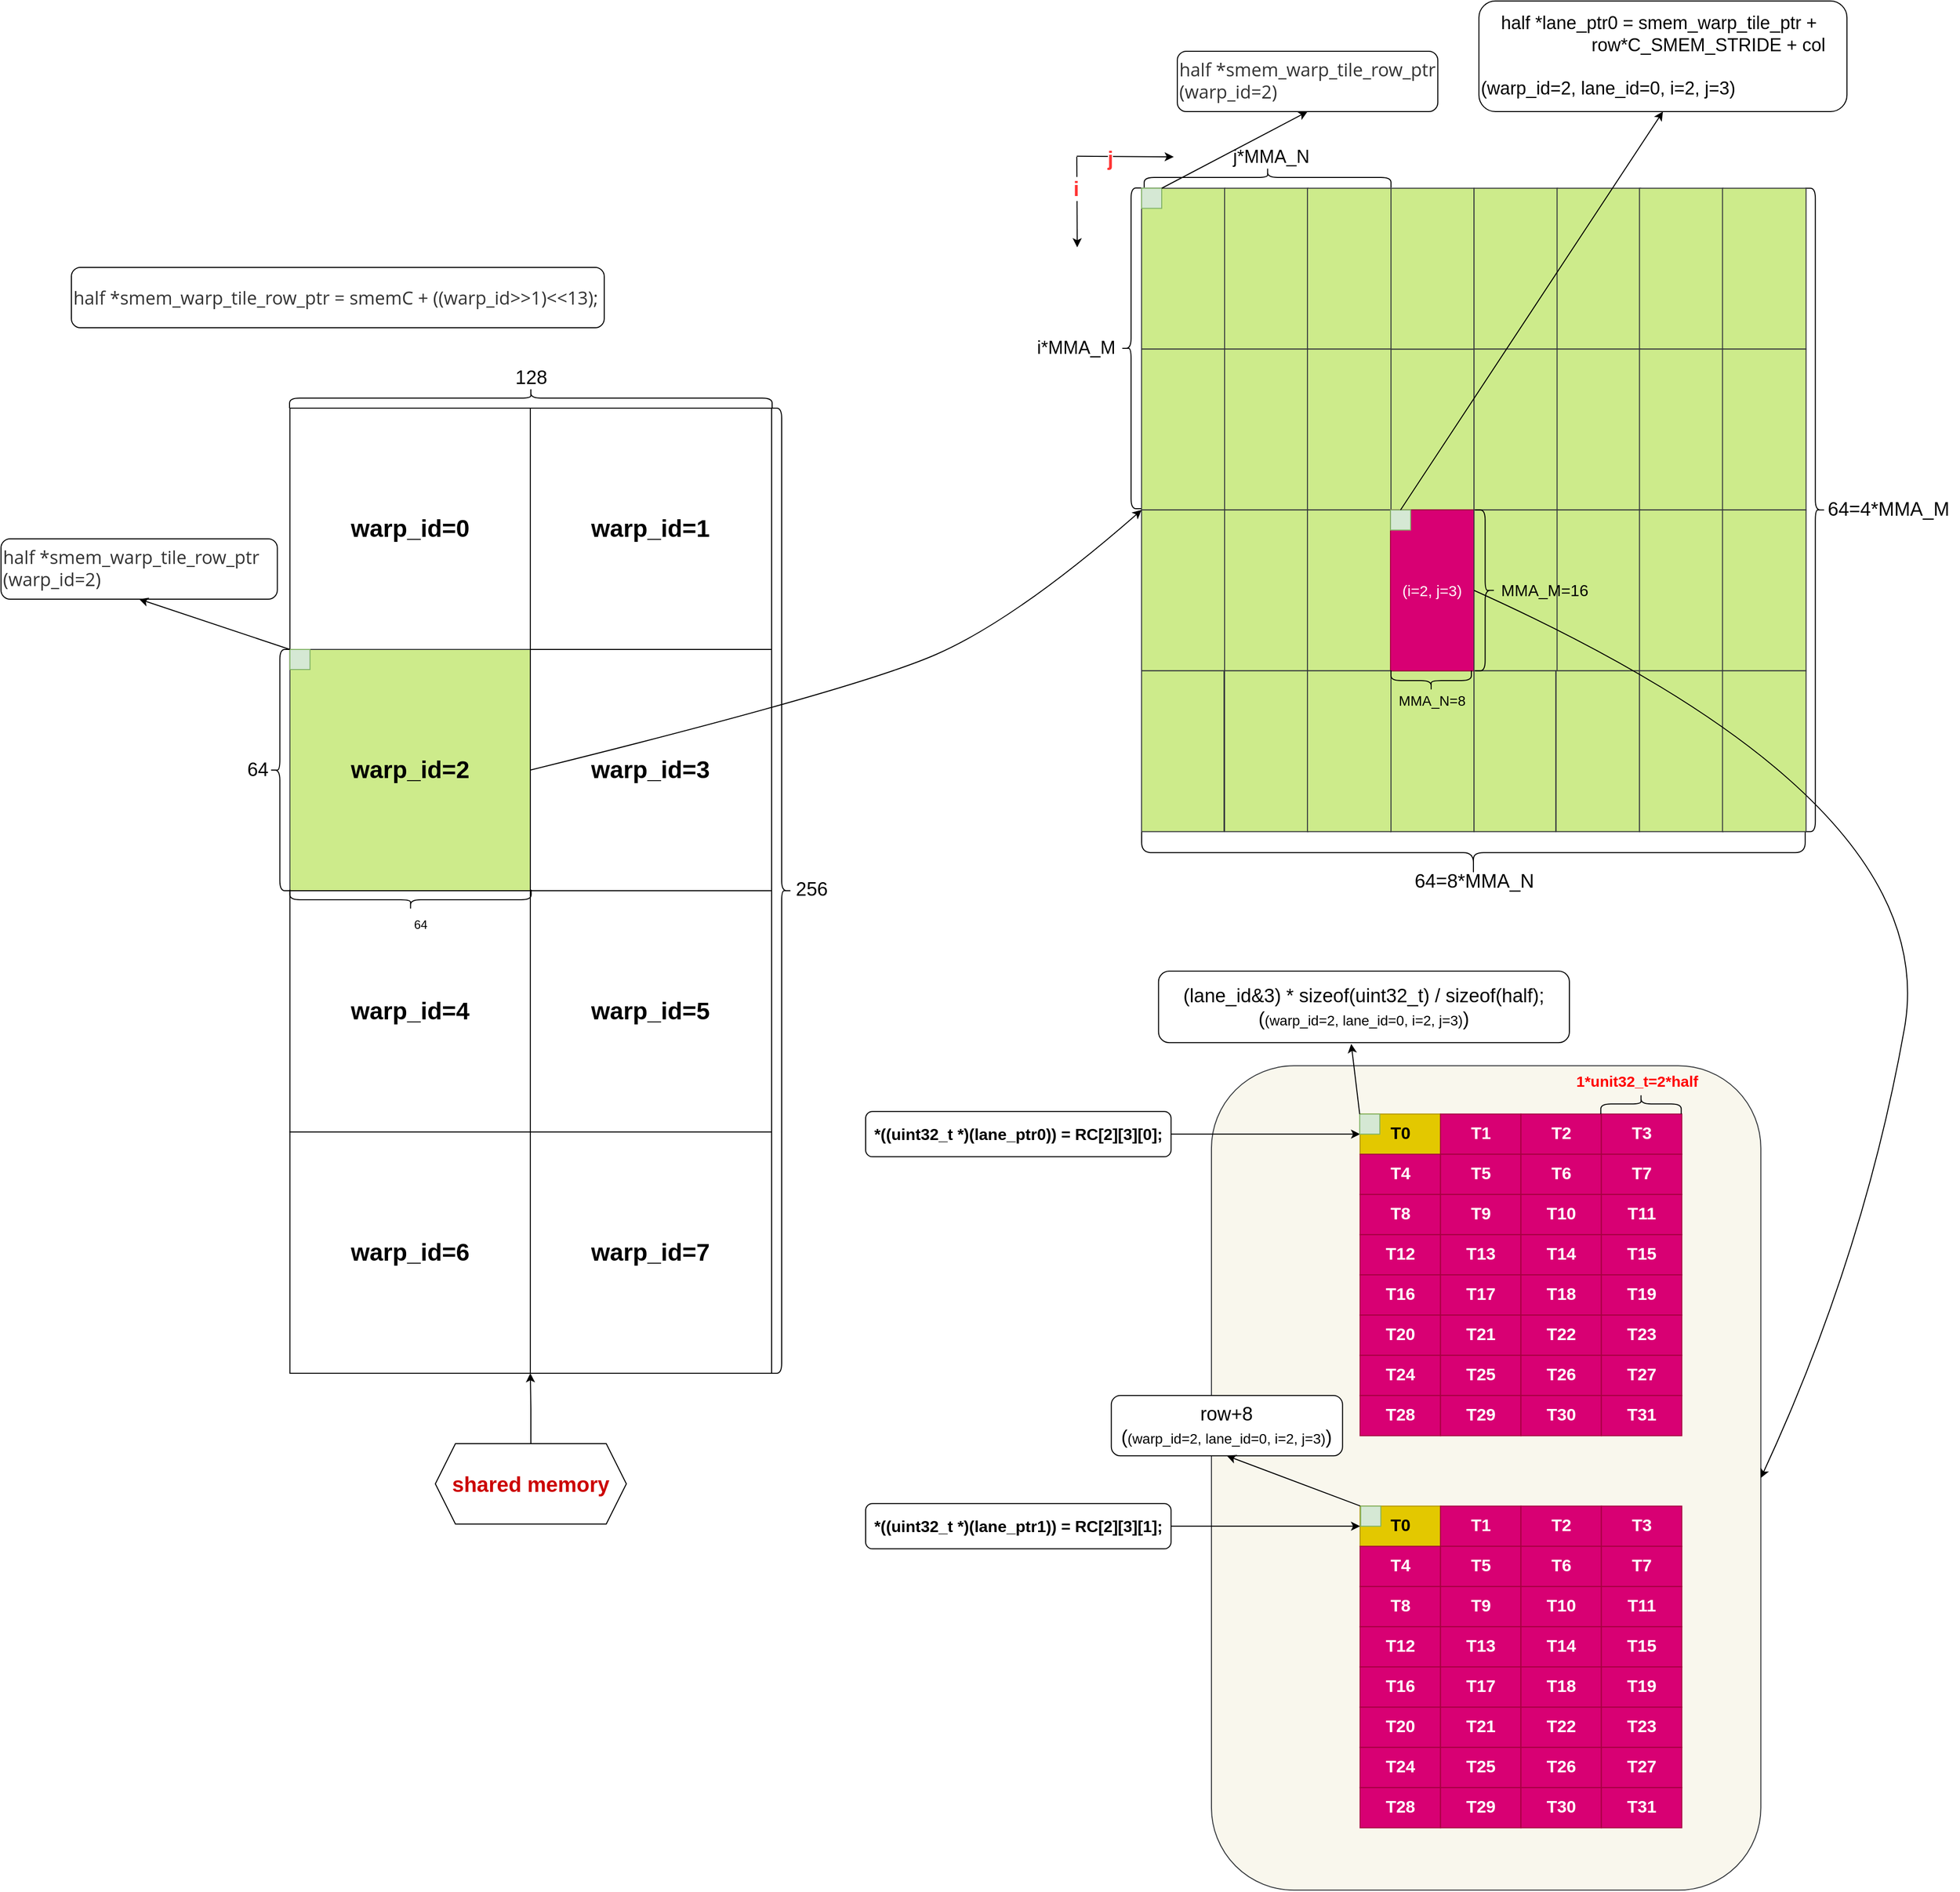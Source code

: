 <mxfile version="13.7.9" type="device"><diagram name="Page-1" id="_nR7e4XgD6fj8UJKNjDj"><mxGraphModel dx="3950" dy="-9640" grid="1" gridSize="10" guides="1" tooltips="1" connect="1" arrows="1" fold="1" page="1" pageScale="1" pageWidth="850" pageHeight="1100" math="0" shadow="0"><root><mxCell id="0"/><mxCell id="1" parent="0"/><mxCell id="BASvvJVavqTpIo9RgMH1-1849" value="" style="rounded=0;whiteSpace=wrap;html=1;fillColor=#cdeb8b;strokeColor=#36393d;" parent="1" vertex="1"><mxGeometry x="-287.95" y="11861.25" width="83.09" height="160" as="geometry"/></mxCell><mxCell id="BASvvJVavqTpIo9RgMH1-1791" value="&lt;font color=&quot;#333333&quot; face=&quot;open sans, clear sans, helvetica neue, helvetica, arial, segoe ui emoji, sans-serif&quot; style=&quot;font-size: 18px&quot;&gt;half *smem_warp_tile_row_ptr = smemC + ((warp_id&amp;gt;&amp;gt;1)&amp;lt;&amp;lt;13);&lt;/font&gt;" style="rounded=1;whiteSpace=wrap;html=1;align=left;" parent="1" vertex="1"><mxGeometry x="-1600" y="11460" width="530" height="60" as="geometry"/></mxCell><mxCell id="BASvvJVavqTpIo9RgMH1-1794" value="&lt;b&gt;&lt;font style=&quot;font-size: 24px;&quot;&gt;warp_id=0&lt;/font&gt;&lt;/b&gt;" style="whiteSpace=wrap;html=1;aspect=fixed;" parent="1" vertex="1"><mxGeometry x="-1382.66" y="11600" width="240" height="240" as="geometry"/></mxCell><mxCell id="BASvvJVavqTpIo9RgMH1-1795" value="&lt;b&gt;&lt;font style=&quot;font-size: 24px;&quot;&gt;warp_id=1&lt;/font&gt;&lt;/b&gt;" style="whiteSpace=wrap;html=1;aspect=fixed;" parent="1" vertex="1"><mxGeometry x="-1143.52" y="11600" width="240" height="240" as="geometry"/></mxCell><mxCell id="BASvvJVavqTpIo9RgMH1-1796" value="&lt;b&gt;&lt;font style=&quot;font-size: 24px;&quot;&gt;warp_id=2&lt;/font&gt;&lt;/b&gt;" style="whiteSpace=wrap;html=1;aspect=fixed;fillColor=#cdeb8b;strokeColor=#36393d;" parent="1" vertex="1"><mxGeometry x="-1382.66" y="11840" width="240" height="240" as="geometry"/></mxCell><mxCell id="BASvvJVavqTpIo9RgMH1-1797" value="&lt;b&gt;&lt;font style=&quot;font-size: 24px;&quot;&gt;warp_id=3&lt;/font&gt;&lt;/b&gt;" style="whiteSpace=wrap;html=1;aspect=fixed;" parent="1" vertex="1"><mxGeometry x="-1143.52" y="11840" width="240" height="240" as="geometry"/></mxCell><mxCell id="BASvvJVavqTpIo9RgMH1-1798" value="&lt;b&gt;&lt;font style=&quot;font-size: 24px;&quot;&gt;warp_id=4&lt;/font&gt;&lt;/b&gt;" style="whiteSpace=wrap;html=1;aspect=fixed;" parent="1" vertex="1"><mxGeometry x="-1382.66" y="12080" width="240" height="240" as="geometry"/></mxCell><mxCell id="BASvvJVavqTpIo9RgMH1-1799" value="&lt;b&gt;&lt;font style=&quot;font-size: 24px;&quot;&gt;warp_id=5&lt;/font&gt;&lt;/b&gt;" style="whiteSpace=wrap;html=1;aspect=fixed;" parent="1" vertex="1"><mxGeometry x="-1143.52" y="12080" width="240" height="240" as="geometry"/></mxCell><mxCell id="BASvvJVavqTpIo9RgMH1-1800" value="&lt;b&gt;&lt;font style=&quot;font-size: 24px;&quot;&gt;warp_id=6&lt;/font&gt;&lt;/b&gt;" style="whiteSpace=wrap;html=1;aspect=fixed;" parent="1" vertex="1"><mxGeometry x="-1382.66" y="12320" width="240" height="240" as="geometry"/></mxCell><mxCell id="BASvvJVavqTpIo9RgMH1-1801" value="&lt;b&gt;&lt;font style=&quot;font-size: 24px;&quot;&gt;warp_id=7&lt;/font&gt;&lt;/b&gt;" style="whiteSpace=wrap;html=1;aspect=fixed;" parent="1" vertex="1"><mxGeometry x="-1143.52" y="12320" width="240" height="240" as="geometry"/></mxCell><mxCell id="BASvvJVavqTpIo9RgMH1-1802" value="" style="shape=curlyBracket;whiteSpace=wrap;html=1;rounded=1;flipH=1;labelPosition=right;verticalLabelPosition=middle;align=left;verticalAlign=middle;" parent="1" vertex="1"><mxGeometry x="-903.52" y="11600" width="20" height="960" as="geometry"/></mxCell><mxCell id="BASvvJVavqTpIo9RgMH1-1804" value="" style="shape=curlyBracket;whiteSpace=wrap;html=1;rounded=1;labelPosition=left;verticalLabelPosition=middle;align=right;verticalAlign=middle;rotation=90;" parent="1" vertex="1"><mxGeometry x="-1153" y="11350" width="20" height="480" as="geometry"/></mxCell><mxCell id="BASvvJVavqTpIo9RgMH1-1805" value="" style="shape=curlyBracket;whiteSpace=wrap;html=1;rounded=1;flipH=1;labelPosition=right;verticalLabelPosition=middle;align=left;verticalAlign=middle;rotation=-180;" parent="1" vertex="1"><mxGeometry x="-1402.66" y="11840" width="20" height="240" as="geometry"/></mxCell><mxCell id="BASvvJVavqTpIo9RgMH1-1806" value="&lt;font style=&quot;font-size: 19px;&quot;&gt;64&lt;/font&gt;" style="text;html=1;align=center;verticalAlign=middle;resizable=0;points=[];autosize=1;strokeColor=none;fillColor=none;" parent="1" vertex="1"><mxGeometry x="-1435.16" y="11940" width="40" height="40" as="geometry"/></mxCell><mxCell id="BASvvJVavqTpIo9RgMH1-1807" value="" style="shape=curlyBracket;whiteSpace=wrap;html=1;rounded=1;flipH=1;labelPosition=right;verticalLabelPosition=middle;align=left;verticalAlign=middle;rotation=90;" parent="1" vertex="1"><mxGeometry x="-1272.66" y="11969" width="20" height="240" as="geometry"/></mxCell><mxCell id="BASvvJVavqTpIo9RgMH1-1808" style="edgeStyle=orthogonalEdgeStyle;rounded=0;orthogonalLoop=1;jettySize=auto;html=1;entryX=0;entryY=1;entryDx=0;entryDy=0;" parent="1" source="BASvvJVavqTpIo9RgMH1-1809" target="BASvvJVavqTpIo9RgMH1-1801" edge="1"><mxGeometry relative="1" as="geometry"/></mxCell><mxCell id="BASvvJVavqTpIo9RgMH1-1809" value="&lt;div&gt;&lt;font color=&quot;#cc0000&quot; style=&quot;font-size: 21px;&quot;&gt;&lt;b&gt;shared memory&lt;/b&gt;&lt;/font&gt;&lt;/div&gt;" style="shape=hexagon;perimeter=hexagonPerimeter2;whiteSpace=wrap;html=1;fixedSize=1;" parent="1" vertex="1"><mxGeometry x="-1238" y="12630" width="190" height="80" as="geometry"/></mxCell><mxCell id="BASvvJVavqTpIo9RgMH1-1810" value="64" style="text;html=1;align=center;verticalAlign=middle;resizable=0;points=[];autosize=1;strokeColor=none;fillColor=none;" parent="1" vertex="1"><mxGeometry x="-1273.16" y="12099" width="40" height="30" as="geometry"/></mxCell><mxCell id="BASvvJVavqTpIo9RgMH1-1812" value="&lt;font style=&quot;font-size: 19px;&quot;&gt;128&lt;/font&gt;" style="text;html=1;align=center;verticalAlign=middle;resizable=0;points=[];autosize=1;strokeColor=none;fillColor=none;" parent="1" vertex="1"><mxGeometry x="-1173" y="11550" width="60" height="40" as="geometry"/></mxCell><mxCell id="BASvvJVavqTpIo9RgMH1-1813" value="&lt;font style=&quot;font-size: 19px;&quot;&gt;256&lt;/font&gt;" style="text;html=1;align=center;verticalAlign=middle;resizable=0;points=[];autosize=1;strokeColor=none;fillColor=none;" parent="1" vertex="1"><mxGeometry x="-894.16" y="12059" width="60" height="40" as="geometry"/></mxCell><mxCell id="BASvvJVavqTpIo9RgMH1-1814" value="" style="whiteSpace=wrap;html=1;aspect=fixed;fillColor=#d5e8d4;strokeColor=#82b366;" parent="1" vertex="1"><mxGeometry x="-1382.66" y="11840" width="20" height="20" as="geometry"/></mxCell><mxCell id="BASvvJVavqTpIo9RgMH1-1815" value="&lt;span style=&quot;box-sizing: border-box ; color: rgb(51 , 51 , 51) ; font-family: &amp;#34;open sans&amp;#34; , &amp;#34;clear sans&amp;#34; , &amp;#34;helvetica neue&amp;#34; , &amp;#34;helvetica&amp;#34; , &amp;#34;arial&amp;#34; , &amp;#34;segoe ui emoji&amp;#34; , sans-serif ; font-size: 18px&quot; class=&quot;md-plain md-expand&quot;&gt;&lt;font style=&quot;font-size: 18px&quot;&gt; half *smem_warp_tile_row_ptr&lt;/font&gt;&lt;/span&gt;&lt;div style=&quot;font-size: 18px&quot;&gt;&lt;span style=&quot;box-sizing: border-box ; color: rgb(51 , 51 , 51) ; font-family: &amp;#34;open sans&amp;#34; , &amp;#34;clear sans&amp;#34; , &amp;#34;helvetica neue&amp;#34; , &amp;#34;helvetica&amp;#34; , &amp;#34;arial&amp;#34; , &amp;#34;segoe ui emoji&amp;#34; , sans-serif&quot; class=&quot;md-plain md-expand&quot;&gt;&lt;font style=&quot;font-size: 18px&quot;&gt; (warp_id=2)&lt;/font&gt;&lt;/span&gt;&lt;/div&gt;" style="rounded=1;whiteSpace=wrap;html=1;align=left;" parent="1" vertex="1"><mxGeometry x="-1670" y="11730" width="274.84" height="60" as="geometry"/></mxCell><mxCell id="BASvvJVavqTpIo9RgMH1-1816" value="" style="endArrow=classic;html=1;rounded=0;exitX=0;exitY=0;exitDx=0;exitDy=0;entryX=0.5;entryY=1;entryDx=0;entryDy=0;" parent="1" source="BASvvJVavqTpIo9RgMH1-1814" target="BASvvJVavqTpIo9RgMH1-1815" edge="1"><mxGeometry width="50" height="50" relative="1" as="geometry"><mxPoint x="-1620" y="11950" as="sourcePoint"/><mxPoint x="-1570" y="11900" as="targetPoint"/></mxGeometry></mxCell><mxCell id="BASvvJVavqTpIo9RgMH1-1818" value="" style="rounded=0;whiteSpace=wrap;html=1;fillColor=#cdeb8b;strokeColor=#36393d;" parent="1" vertex="1"><mxGeometry x="-287.95" y="11541.25" width="83.09" height="160" as="geometry"/></mxCell><mxCell id="BASvvJVavqTpIo9RgMH1-1819" value="" style="rounded=0;whiteSpace=wrap;html=1;fillColor=#cdeb8b;strokeColor=#36393d;" parent="1" vertex="1"><mxGeometry x="-287.95" y="11381.25" width="83.09" height="160" as="geometry"/></mxCell><mxCell id="BASvvJVavqTpIo9RgMH1-1820" value="" style="rounded=0;whiteSpace=wrap;html=1;fillColor=#cdeb8b;strokeColor=#36393d;" parent="1" vertex="1"><mxGeometry x="-535.55" y="11381.25" width="83.09" height="160" as="geometry"/></mxCell><mxCell id="BASvvJVavqTpIo9RgMH1-1821" value="&lt;font style=&quot;font-size: 14px;&quot;&gt;MMA_N=8&lt;/font&gt;" style="text;html=1;align=center;verticalAlign=middle;resizable=0;points=[];autosize=1;strokeColor=none;fillColor=none;" parent="1" vertex="1"><mxGeometry x="-291.67" y="11876" width="90" height="30" as="geometry"/></mxCell><mxCell id="BASvvJVavqTpIo9RgMH1-1822" value="" style="shape=curlyBracket;whiteSpace=wrap;html=1;rounded=1;labelPosition=left;verticalLabelPosition=middle;align=right;verticalAlign=middle;rotation=-90;size=0.5;" parent="1" vertex="1"><mxGeometry x="-228.51" y="11712.16" width="46.08" height="660" as="geometry"/></mxCell><mxCell id="BASvvJVavqTpIo9RgMH1-1823" value="&lt;font style=&quot;font-size: 19px;&quot;&gt;64=8*MMA_N&lt;/font&gt;" style="text;html=1;align=center;verticalAlign=middle;resizable=0;points=[];autosize=1;strokeColor=none;fillColor=none;" parent="1" vertex="1"><mxGeometry x="-275.47" y="12051.25" width="140" height="40" as="geometry"/></mxCell><mxCell id="BASvvJVavqTpIo9RgMH1-1824" value="" style="shape=curlyBracket;whiteSpace=wrap;html=1;rounded=1;flipH=1;labelPosition=right;verticalLabelPosition=middle;align=left;verticalAlign=middle;rotation=0;" parent="1" vertex="1"><mxGeometry x="124.61" y="11381.25" width="20" height="640" as="geometry"/></mxCell><mxCell id="BASvvJVavqTpIo9RgMH1-1825" value="" style="rounded=0;whiteSpace=wrap;html=1;fillColor=#cdeb8b;strokeColor=#36393d;" parent="1" vertex="1"><mxGeometry x="-452.96" y="11381.25" width="83.09" height="160" as="geometry"/></mxCell><mxCell id="BASvvJVavqTpIo9RgMH1-1826" value="" style="rounded=0;whiteSpace=wrap;html=1;fillColor=#cdeb8b;strokeColor=#36393d;" parent="1" vertex="1"><mxGeometry x="-370.54" y="11381.25" width="83.09" height="160" as="geometry"/></mxCell><mxCell id="BASvvJVavqTpIo9RgMH1-1827" value="" style="rounded=0;whiteSpace=wrap;html=1;fillColor=#cdeb8b;strokeColor=#36393d;" parent="1" vertex="1"><mxGeometry x="-204.86" y="11381.25" width="83.09" height="160" as="geometry"/></mxCell><mxCell id="BASvvJVavqTpIo9RgMH1-1828" value="" style="rounded=0;whiteSpace=wrap;html=1;fillColor=#cdeb8b;strokeColor=#36393d;" parent="1" vertex="1"><mxGeometry x="-122.27" y="11381.25" width="83.09" height="160" as="geometry"/></mxCell><mxCell id="BASvvJVavqTpIo9RgMH1-1829" value="" style="rounded=0;whiteSpace=wrap;html=1;fillColor=#cdeb8b;strokeColor=#36393d;" parent="1" vertex="1"><mxGeometry x="-40.31" y="11381.25" width="83.09" height="160" as="geometry"/></mxCell><mxCell id="BASvvJVavqTpIo9RgMH1-1830" value="" style="rounded=0;whiteSpace=wrap;html=1;fillColor=#cdeb8b;strokeColor=#36393d;" parent="1" vertex="1"><mxGeometry x="42.28" y="11381.25" width="83.09" height="160" as="geometry"/></mxCell><mxCell id="BASvvJVavqTpIo9RgMH1-1831" value="" style="rounded=0;whiteSpace=wrap;html=1;fillColor=#cdeb8b;strokeColor=#36393d;" parent="1" vertex="1"><mxGeometry x="-535.55" y="11541.25" width="83.09" height="160" as="geometry"/></mxCell><mxCell id="BASvvJVavqTpIo9RgMH1-1832" value="" style="rounded=0;whiteSpace=wrap;html=1;fillColor=#cdeb8b;strokeColor=#36393d;" parent="1" vertex="1"><mxGeometry x="-452.96" y="11541.25" width="83.09" height="160" as="geometry"/></mxCell><mxCell id="BASvvJVavqTpIo9RgMH1-1833" value="" style="rounded=0;whiteSpace=wrap;html=1;fillColor=#cdeb8b;strokeColor=#36393d;" parent="1" vertex="1"><mxGeometry x="-370.54" y="11541.25" width="83.09" height="160" as="geometry"/></mxCell><mxCell id="BASvvJVavqTpIo9RgMH1-1834" value="" style="rounded=0;whiteSpace=wrap;html=1;fillColor=#cdeb8b;strokeColor=#36393d;" parent="1" vertex="1"><mxGeometry x="-204.86" y="11541.25" width="83.09" height="160" as="geometry"/></mxCell><mxCell id="BASvvJVavqTpIo9RgMH1-1835" value="" style="rounded=0;whiteSpace=wrap;html=1;fillColor=#cdeb8b;strokeColor=#36393d;" parent="1" vertex="1"><mxGeometry x="-122.27" y="11541.25" width="83.09" height="160" as="geometry"/></mxCell><mxCell id="BASvvJVavqTpIo9RgMH1-1836" value="" style="rounded=0;whiteSpace=wrap;html=1;fillColor=#cdeb8b;strokeColor=#36393d;" parent="1" vertex="1"><mxGeometry x="-40.31" y="11541.25" width="83.09" height="160" as="geometry"/></mxCell><mxCell id="BASvvJVavqTpIo9RgMH1-1837" value="" style="rounded=0;whiteSpace=wrap;html=1;fillColor=#cdeb8b;strokeColor=#36393d;" parent="1" vertex="1"><mxGeometry x="42.28" y="11541.25" width="83.09" height="160" as="geometry"/></mxCell><mxCell id="BASvvJVavqTpIo9RgMH1-1838" value="" style="rounded=0;whiteSpace=wrap;html=1;fillColor=#cdeb8b;strokeColor=#36393d;" parent="1" vertex="1"><mxGeometry x="-535.55" y="11701.25" width="83.09" height="160" as="geometry"/></mxCell><mxCell id="BASvvJVavqTpIo9RgMH1-1839" value="" style="rounded=0;whiteSpace=wrap;html=1;fillColor=#cdeb8b;strokeColor=#36393d;" parent="1" vertex="1"><mxGeometry x="-452.96" y="11701.25" width="83.09" height="160" as="geometry"/></mxCell><mxCell id="BASvvJVavqTpIo9RgMH1-1840" value="" style="rounded=0;whiteSpace=wrap;html=1;fillColor=#cdeb8b;strokeColor=#36393d;" parent="1" vertex="1"><mxGeometry x="-370.54" y="11701.25" width="83.09" height="160" as="geometry"/></mxCell><mxCell id="BASvvJVavqTpIo9RgMH1-1841" value="&lt;span style=&quot;font-size: 15px;&quot;&gt;(i=2, j=3)&lt;/span&gt;" style="rounded=0;whiteSpace=wrap;html=1;fillColor=#d80073;fontColor=#ffffff;strokeColor=#A50040;" parent="1" vertex="1"><mxGeometry x="-287.95" y="11701.25" width="83.09" height="160" as="geometry"/></mxCell><mxCell id="BASvvJVavqTpIo9RgMH1-1842" value="" style="rounded=0;whiteSpace=wrap;html=1;fillColor=#cdeb8b;strokeColor=#36393d;" parent="1" vertex="1"><mxGeometry x="-204.86" y="11701.25" width="83.09" height="160" as="geometry"/></mxCell><mxCell id="BASvvJVavqTpIo9RgMH1-1843" value="" style="rounded=0;whiteSpace=wrap;html=1;fillColor=#cdeb8b;strokeColor=#36393d;" parent="1" vertex="1"><mxGeometry x="-122.27" y="11701.25" width="83.09" height="160" as="geometry"/></mxCell><mxCell id="BASvvJVavqTpIo9RgMH1-1844" value="" style="rounded=0;whiteSpace=wrap;html=1;fillColor=#cdeb8b;strokeColor=#36393d;" parent="1" vertex="1"><mxGeometry x="-40.31" y="11701.25" width="83.09" height="160" as="geometry"/></mxCell><mxCell id="BASvvJVavqTpIo9RgMH1-1845" value="" style="rounded=0;whiteSpace=wrap;html=1;fillColor=#cdeb8b;strokeColor=#36393d;" parent="1" vertex="1"><mxGeometry x="42.28" y="11701.25" width="83.09" height="160" as="geometry"/></mxCell><mxCell id="BASvvJVavqTpIo9RgMH1-1846" value="" style="rounded=0;whiteSpace=wrap;html=1;fillColor=#cdeb8b;strokeColor=#36393d;" parent="1" vertex="1"><mxGeometry x="-535.55" y="11861.25" width="82" height="160" as="geometry"/></mxCell><mxCell id="BASvvJVavqTpIo9RgMH1-1847" value="" style="rounded=0;whiteSpace=wrap;html=1;fillColor=#cdeb8b;strokeColor=#36393d;" parent="1" vertex="1"><mxGeometry x="-452.96" y="11861.25" width="83.09" height="160" as="geometry"/></mxCell><mxCell id="BASvvJVavqTpIo9RgMH1-1848" value="" style="rounded=0;whiteSpace=wrap;html=1;fillColor=#cdeb8b;strokeColor=#36393d;" parent="1" vertex="1"><mxGeometry x="-370.54" y="11861.25" width="83.09" height="160" as="geometry"/></mxCell><mxCell id="BASvvJVavqTpIo9RgMH1-1850" value="" style="rounded=0;whiteSpace=wrap;html=1;fillColor=#cdeb8b;strokeColor=#36393d;" parent="1" vertex="1"><mxGeometry x="-204.86" y="11861.25" width="81.31" height="160" as="geometry"/></mxCell><mxCell id="BASvvJVavqTpIo9RgMH1-1851" value="" style="rounded=0;whiteSpace=wrap;html=1;fillColor=#cdeb8b;strokeColor=#36393d;" parent="1" vertex="1"><mxGeometry x="-123.27" y="11861.25" width="83.09" height="160" as="geometry"/></mxCell><mxCell id="BASvvJVavqTpIo9RgMH1-1852" value="" style="rounded=0;whiteSpace=wrap;html=1;fillColor=#cdeb8b;strokeColor=#36393d;" parent="1" vertex="1"><mxGeometry x="-40.31" y="11861.25" width="83.09" height="160" as="geometry"/></mxCell><mxCell id="BASvvJVavqTpIo9RgMH1-1853" value="" style="rounded=0;whiteSpace=wrap;html=1;fillColor=#cdeb8b;strokeColor=#36393d;" parent="1" vertex="1"><mxGeometry x="42.28" y="11861.25" width="83.09" height="160" as="geometry"/></mxCell><mxCell id="BASvvJVavqTpIo9RgMH1-1854" value="&lt;font style=&quot;font-size: 16px;&quot;&gt;MMA_M=16&lt;/font&gt;" style="text;html=1;align=center;verticalAlign=middle;resizable=0;points=[];autosize=1;strokeColor=none;fillColor=none;rotation=0;" parent="1" vertex="1"><mxGeometry x="-189.55" y="11766.25" width="110" height="30" as="geometry"/></mxCell><mxCell id="BASvvJVavqTpIo9RgMH1-1855" value="" style="shape=curlyBracket;whiteSpace=wrap;html=1;rounded=1;labelPosition=left;verticalLabelPosition=middle;align=right;verticalAlign=middle;rotation=-180;" parent="1" vertex="1"><mxGeometry x="-203.81" y="11701.25" width="20" height="160" as="geometry"/></mxCell><mxCell id="BASvvJVavqTpIo9RgMH1-1856" value="" style="shape=curlyBracket;whiteSpace=wrap;html=1;rounded=1;labelPosition=left;verticalLabelPosition=middle;align=right;verticalAlign=middle;rotation=-90;" parent="1" vertex="1"><mxGeometry x="-257.51" y="11831" width="20" height="80" as="geometry"/></mxCell><mxCell id="BASvvJVavqTpIo9RgMH1-1858" value="" style="whiteSpace=wrap;html=1;aspect=fixed;fillColor=#d5e8d4;strokeColor=#82b366;" parent="1" vertex="1"><mxGeometry x="-535.51" y="11381.25" width="20" height="20" as="geometry"/></mxCell><mxCell id="BASvvJVavqTpIo9RgMH1-1859" value="&lt;span style=&quot;box-sizing: border-box ; color: rgb(51 , 51 , 51) ; font-family: &amp;#34;open sans&amp;#34; , &amp;#34;clear sans&amp;#34; , &amp;#34;helvetica neue&amp;#34; , &amp;#34;helvetica&amp;#34; , &amp;#34;arial&amp;#34; , &amp;#34;segoe ui emoji&amp;#34; , sans-serif ; font-size: 18px&quot; class=&quot;md-plain md-expand&quot;&gt;&lt;font style=&quot;font-size: 18px&quot;&gt; half *smem_warp_tile_row_ptr&lt;/font&gt;&lt;/span&gt;&lt;div style=&quot;font-size: 18px&quot;&gt;&lt;span style=&quot;box-sizing: border-box ; color: rgb(51 , 51 , 51) ; font-family: &amp;#34;open sans&amp;#34; , &amp;#34;clear sans&amp;#34; , &amp;#34;helvetica neue&amp;#34; , &amp;#34;helvetica&amp;#34; , &amp;#34;arial&amp;#34; , &amp;#34;segoe ui emoji&amp;#34; , sans-serif&quot; class=&quot;md-plain md-expand&quot;&gt;&lt;font style=&quot;font-size: 18px&quot;&gt; (warp_id=2)&lt;/font&gt;&lt;/span&gt;&lt;/div&gt;" style="rounded=1;whiteSpace=wrap;html=1;align=left;" parent="1" vertex="1"><mxGeometry x="-500" y="11245" width="259.12" height="60" as="geometry"/></mxCell><mxCell id="BASvvJVavqTpIo9RgMH1-1860" value="" style="endArrow=classic;html=1;rounded=0;exitX=1;exitY=0;exitDx=0;exitDy=0;entryX=0.5;entryY=1;entryDx=0;entryDy=0;" parent="1" source="BASvvJVavqTpIo9RgMH1-1858" target="BASvvJVavqTpIo9RgMH1-1859" edge="1"><mxGeometry width="50" height="50" relative="1" as="geometry"><mxPoint x="-603.08" y="11401.25" as="sourcePoint"/><mxPoint x="-729.08" y="11351.25" as="targetPoint"/></mxGeometry></mxCell><mxCell id="BASvvJVavqTpIo9RgMH1-1861" value="&lt;div&gt;&lt;div&gt;&lt;div&gt;&lt;span style=&quot;font-size: 18px&quot;&gt;&amp;nbsp; &amp;nbsp; half *lane_ptr0 = smem_warp_tile_ptr +&lt;/span&gt;&lt;/div&gt;&lt;div&gt;&lt;span style=&quot;font-size: 18px&quot;&gt;&amp;nbsp; &amp;nbsp; &amp;nbsp; &amp;nbsp; &amp;nbsp; &amp;nbsp; &amp;nbsp; &amp;nbsp; &amp;nbsp; &amp;nbsp; &amp;nbsp; row*C_SMEM_STRIDE + col&lt;/span&gt;&lt;/div&gt;&lt;/div&gt;&lt;div style=&quot;font-size: 18px&quot;&gt;&lt;font style=&quot;font-size: 18px&quot;&gt;&lt;br&gt;&lt;/font&gt;&lt;/div&gt;&lt;/div&gt;&lt;div style=&quot;font-size: 18px&quot;&gt;&lt;font style=&quot;font-size: 18px&quot;&gt;(warp_id=2, lane_id=0, i=2, j=3)&lt;/font&gt;&lt;/div&gt;" style="rounded=1;whiteSpace=wrap;html=1;align=left;" parent="1" vertex="1"><mxGeometry x="-200" y="11195" width="366.07" height="110" as="geometry"/></mxCell><mxCell id="BASvvJVavqTpIo9RgMH1-1862" value="" style="whiteSpace=wrap;html=1;aspect=fixed;fillColor=#d5e8d4;strokeColor=#82b366;" parent="1" vertex="1"><mxGeometry x="-287.95" y="11701.25" width="20" height="20" as="geometry"/></mxCell><mxCell id="BASvvJVavqTpIo9RgMH1-1863" value="" style="endArrow=classic;html=1;rounded=0;exitX=0.5;exitY=0;exitDx=0;exitDy=0;entryX=0.5;entryY=1;entryDx=0;entryDy=0;" parent="1" source="BASvvJVavqTpIo9RgMH1-1862" target="BASvvJVavqTpIo9RgMH1-1861" edge="1"><mxGeometry width="50" height="50" relative="1" as="geometry"><mxPoint x="-525.55" y="11391" as="sourcePoint"/><mxPoint x="-600.55" y="11320" as="targetPoint"/></mxGeometry></mxCell><mxCell id="BASvvJVavqTpIo9RgMH1-1868" value="" style="endArrow=classic;html=1;rounded=0;" parent="1" edge="1"><mxGeometry width="50" height="50" relative="1" as="geometry"><mxPoint x="-599.96" y="11350" as="sourcePoint"/><mxPoint x="-599.55" y="11440" as="targetPoint"/></mxGeometry></mxCell><mxCell id="BASvvJVavqTpIo9RgMH1-1871" value="&lt;font color=&quot;#ff3333&quot; style=&quot;font-size: 20px&quot;&gt;&lt;b&gt;i&lt;/b&gt;&lt;/font&gt;" style="edgeLabel;html=1;align=center;verticalAlign=middle;resizable=0;points=[];" parent="BASvvJVavqTpIo9RgMH1-1868" vertex="1" connectable="0"><mxGeometry x="-0.32" y="-1" relative="1" as="geometry"><mxPoint as="offset"/></mxGeometry></mxCell><mxCell id="BASvvJVavqTpIo9RgMH1-1872" value="" style="endArrow=classic;html=1;rounded=0;" parent="1" edge="1"><mxGeometry width="50" height="50" relative="1" as="geometry"><mxPoint x="-600" y="11349.41" as="sourcePoint"/><mxPoint x="-503.55" y="11350" as="targetPoint"/></mxGeometry></mxCell><mxCell id="BASvvJVavqTpIo9RgMH1-1873" value="&lt;font color=&quot;#ff3333&quot; style=&quot;font-size: 20px&quot;&gt;&lt;b&gt;j&lt;/b&gt;&lt;/font&gt;" style="edgeLabel;html=1;align=center;verticalAlign=middle;resizable=0;points=[];" parent="BASvvJVavqTpIo9RgMH1-1872" vertex="1" connectable="0"><mxGeometry x="-0.32" y="-1" relative="1" as="geometry"><mxPoint as="offset"/></mxGeometry></mxCell><mxCell id="BASvvJVavqTpIo9RgMH1-1875" value="" style="rounded=1;whiteSpace=wrap;html=1;fillColor=#f9f7ed;strokeColor=#36393d;" parent="1" vertex="1"><mxGeometry x="-466.03" y="12254.16" width="546.42" height="820" as="geometry"/></mxCell><mxCell id="BASvvJVavqTpIo9RgMH1-1877" value="&lt;font style=&quot;font-size: 17px;&quot;&gt;&lt;b&gt;T0&lt;/b&gt;&lt;/font&gt;" style="rounded=0;whiteSpace=wrap;html=1;fillColor=#e3c800;strokeColor=#B09500;fontColor=#000000;" parent="1" vertex="1"><mxGeometry x="-318.21" y="12302.16" width="80" height="40" as="geometry"/></mxCell><mxCell id="BASvvJVavqTpIo9RgMH1-1878" value="&lt;b style=&quot;font-size: 17px;&quot;&gt;T1&lt;/b&gt;" style="rounded=0;whiteSpace=wrap;html=1;fillColor=#d80073;strokeColor=#A50040;fontColor=#ffffff;" parent="1" vertex="1"><mxGeometry x="-238.21" y="12302.16" width="80" height="40" as="geometry"/></mxCell><mxCell id="BASvvJVavqTpIo9RgMH1-1879" value="&lt;b style=&quot;font-size: 17px;&quot;&gt;T2&lt;/b&gt;" style="rounded=0;whiteSpace=wrap;html=1;fillColor=#d80073;strokeColor=#A50040;fontColor=#ffffff;" parent="1" vertex="1"><mxGeometry x="-158.21" y="12302.16" width="80" height="40" as="geometry"/></mxCell><mxCell id="BASvvJVavqTpIo9RgMH1-1880" value="&lt;b style=&quot;font-size: 17px;&quot;&gt;T3&lt;/b&gt;" style="rounded=0;whiteSpace=wrap;html=1;fillColor=#d80073;strokeColor=#A50040;fontColor=#ffffff;" parent="1" vertex="1"><mxGeometry x="-78.21" y="12302.16" width="80" height="40" as="geometry"/></mxCell><mxCell id="BASvvJVavqTpIo9RgMH1-1881" value="&lt;b style=&quot;font-size: 17px;&quot;&gt;T4&lt;/b&gt;" style="rounded=0;whiteSpace=wrap;html=1;fillColor=#d80073;strokeColor=#A50040;fontColor=#ffffff;" parent="1" vertex="1"><mxGeometry x="-318.21" y="12342.16" width="80" height="40" as="geometry"/></mxCell><mxCell id="BASvvJVavqTpIo9RgMH1-1882" value="&lt;b style=&quot;font-size: 17px;&quot;&gt;T5&lt;/b&gt;" style="rounded=0;whiteSpace=wrap;html=1;fillColor=#d80073;strokeColor=#A50040;fontColor=#ffffff;" parent="1" vertex="1"><mxGeometry x="-238.21" y="12342.16" width="80" height="40" as="geometry"/></mxCell><mxCell id="BASvvJVavqTpIo9RgMH1-1883" value="&lt;b style=&quot;font-size: 17px;&quot;&gt;T6&lt;/b&gt;" style="rounded=0;whiteSpace=wrap;html=1;fillColor=#d80073;strokeColor=#A50040;fontColor=#ffffff;" parent="1" vertex="1"><mxGeometry x="-158.21" y="12342.16" width="80" height="40" as="geometry"/></mxCell><mxCell id="BASvvJVavqTpIo9RgMH1-1884" value="&lt;b style=&quot;font-size: 17px;&quot;&gt;T7&lt;/b&gt;" style="rounded=0;whiteSpace=wrap;html=1;fillColor=#d80073;strokeColor=#A50040;fontColor=#ffffff;" parent="1" vertex="1"><mxGeometry x="-78.21" y="12342.16" width="80" height="40" as="geometry"/></mxCell><mxCell id="BASvvJVavqTpIo9RgMH1-1885" value="&lt;b style=&quot;font-size: 17px;&quot;&gt;T8&lt;/b&gt;" style="rounded=0;whiteSpace=wrap;html=1;fillColor=#d80073;strokeColor=#A50040;fontColor=#ffffff;" parent="1" vertex="1"><mxGeometry x="-318.21" y="12382.16" width="80" height="40" as="geometry"/></mxCell><mxCell id="BASvvJVavqTpIo9RgMH1-1886" value="&lt;b style=&quot;font-size: 17px;&quot;&gt;T9&lt;/b&gt;" style="rounded=0;whiteSpace=wrap;html=1;fillColor=#d80073;strokeColor=#A50040;fontColor=#ffffff;" parent="1" vertex="1"><mxGeometry x="-238.21" y="12382.16" width="80" height="40" as="geometry"/></mxCell><mxCell id="BASvvJVavqTpIo9RgMH1-1887" value="&lt;b style=&quot;font-size: 17px;&quot;&gt;T10&lt;/b&gt;" style="rounded=0;whiteSpace=wrap;html=1;fillColor=#d80073;strokeColor=#A50040;fontColor=#ffffff;" parent="1" vertex="1"><mxGeometry x="-158.21" y="12382.16" width="80" height="40" as="geometry"/></mxCell><mxCell id="BASvvJVavqTpIo9RgMH1-1888" value="&lt;b style=&quot;font-size: 17px;&quot;&gt;T11&lt;/b&gt;" style="rounded=0;whiteSpace=wrap;html=1;fillColor=#d80073;strokeColor=#A50040;fontColor=#ffffff;" parent="1" vertex="1"><mxGeometry x="-78.21" y="12382.16" width="80" height="40" as="geometry"/></mxCell><mxCell id="BASvvJVavqTpIo9RgMH1-1889" value="&lt;b style=&quot;font-size: 17px;&quot;&gt;T12&lt;/b&gt;" style="rounded=0;whiteSpace=wrap;html=1;fillColor=#d80073;strokeColor=#A50040;fontColor=#ffffff;" parent="1" vertex="1"><mxGeometry x="-318.21" y="12422.16" width="80" height="40" as="geometry"/></mxCell><mxCell id="BASvvJVavqTpIo9RgMH1-1890" value="&lt;b style=&quot;font-size: 17px;&quot;&gt;T13&lt;/b&gt;" style="rounded=0;whiteSpace=wrap;html=1;fillColor=#d80073;strokeColor=#A50040;fontColor=#ffffff;" parent="1" vertex="1"><mxGeometry x="-238.21" y="12422.16" width="80" height="40" as="geometry"/></mxCell><mxCell id="BASvvJVavqTpIo9RgMH1-1891" value="&lt;b style=&quot;font-size: 17px;&quot;&gt;T14&lt;/b&gt;" style="rounded=0;whiteSpace=wrap;html=1;fillColor=#d80073;strokeColor=#A50040;fontColor=#ffffff;" parent="1" vertex="1"><mxGeometry x="-158.21" y="12422.16" width="80" height="40" as="geometry"/></mxCell><mxCell id="BASvvJVavqTpIo9RgMH1-1892" value="&lt;b style=&quot;font-size: 17px;&quot;&gt;T15&lt;/b&gt;" style="rounded=0;whiteSpace=wrap;html=1;fillColor=#d80073;strokeColor=#A50040;fontColor=#ffffff;" parent="1" vertex="1"><mxGeometry x="-78.21" y="12422.16" width="80" height="40" as="geometry"/></mxCell><mxCell id="BASvvJVavqTpIo9RgMH1-1893" value="&lt;b style=&quot;font-size: 17px;&quot;&gt;T16&lt;/b&gt;" style="rounded=0;whiteSpace=wrap;html=1;fillColor=#d80073;strokeColor=#A50040;fontColor=#ffffff;" parent="1" vertex="1"><mxGeometry x="-318.21" y="12462.16" width="80" height="40" as="geometry"/></mxCell><mxCell id="BASvvJVavqTpIo9RgMH1-1894" value="&lt;b style=&quot;font-size: 17px;&quot;&gt;T17&lt;/b&gt;" style="rounded=0;whiteSpace=wrap;html=1;fillColor=#d80073;strokeColor=#A50040;fontColor=#ffffff;" parent="1" vertex="1"><mxGeometry x="-238.21" y="12462.16" width="80" height="40" as="geometry"/></mxCell><mxCell id="BASvvJVavqTpIo9RgMH1-1895" value="&lt;b style=&quot;font-size: 17px;&quot;&gt;T18&lt;/b&gt;" style="rounded=0;whiteSpace=wrap;html=1;fillColor=#d80073;strokeColor=#A50040;fontColor=#ffffff;" parent="1" vertex="1"><mxGeometry x="-158.21" y="12462.16" width="80" height="40" as="geometry"/></mxCell><mxCell id="BASvvJVavqTpIo9RgMH1-1896" value="&lt;b style=&quot;font-size: 17px;&quot;&gt;T19&lt;/b&gt;" style="rounded=0;whiteSpace=wrap;html=1;fillColor=#d80073;strokeColor=#A50040;fontColor=#ffffff;" parent="1" vertex="1"><mxGeometry x="-78.21" y="12462.16" width="80" height="40" as="geometry"/></mxCell><mxCell id="BASvvJVavqTpIo9RgMH1-1897" value="&lt;b style=&quot;font-size: 17px;&quot;&gt;T20&lt;/b&gt;" style="rounded=0;whiteSpace=wrap;html=1;fillColor=#d80073;strokeColor=#A50040;fontColor=#ffffff;" parent="1" vertex="1"><mxGeometry x="-318.21" y="12502.16" width="80" height="40" as="geometry"/></mxCell><mxCell id="BASvvJVavqTpIo9RgMH1-1898" value="&lt;b style=&quot;font-size: 17px;&quot;&gt;T21&lt;/b&gt;" style="rounded=0;whiteSpace=wrap;html=1;fillColor=#d80073;strokeColor=#A50040;fontColor=#ffffff;" parent="1" vertex="1"><mxGeometry x="-238.21" y="12502.16" width="80" height="40" as="geometry"/></mxCell><mxCell id="BASvvJVavqTpIo9RgMH1-1899" value="&lt;b style=&quot;font-size: 17px;&quot;&gt;T22&lt;/b&gt;" style="rounded=0;whiteSpace=wrap;html=1;fillColor=#d80073;strokeColor=#A50040;fontColor=#ffffff;" parent="1" vertex="1"><mxGeometry x="-158.21" y="12502.16" width="80" height="40" as="geometry"/></mxCell><mxCell id="BASvvJVavqTpIo9RgMH1-1900" value="&lt;b style=&quot;font-size: 17px;&quot;&gt;T23&lt;/b&gt;" style="rounded=0;whiteSpace=wrap;html=1;fillColor=#d80073;strokeColor=#A50040;fontColor=#ffffff;" parent="1" vertex="1"><mxGeometry x="-78.21" y="12502.16" width="80" height="40" as="geometry"/></mxCell><mxCell id="BASvvJVavqTpIo9RgMH1-1901" value="&lt;b style=&quot;font-size: 17px;&quot;&gt;T24&lt;/b&gt;" style="rounded=0;whiteSpace=wrap;html=1;fillColor=#d80073;strokeColor=#A50040;fontColor=#ffffff;" parent="1" vertex="1"><mxGeometry x="-318.21" y="12542.16" width="80" height="40" as="geometry"/></mxCell><mxCell id="BASvvJVavqTpIo9RgMH1-1902" value="&lt;b style=&quot;font-size: 17px;&quot;&gt;T25&lt;/b&gt;" style="rounded=0;whiteSpace=wrap;html=1;fillColor=#d80073;strokeColor=#A50040;fontColor=#ffffff;" parent="1" vertex="1"><mxGeometry x="-238.21" y="12542.16" width="80" height="40" as="geometry"/></mxCell><mxCell id="BASvvJVavqTpIo9RgMH1-1903" value="&lt;b style=&quot;font-size: 17px;&quot;&gt;T26&lt;/b&gt;" style="rounded=0;whiteSpace=wrap;html=1;fillColor=#d80073;strokeColor=#A50040;fontColor=#ffffff;" parent="1" vertex="1"><mxGeometry x="-158.21" y="12542.16" width="80" height="40" as="geometry"/></mxCell><mxCell id="BASvvJVavqTpIo9RgMH1-1904" value="&lt;b style=&quot;font-size: 17px;&quot;&gt;T27&lt;/b&gt;" style="rounded=0;whiteSpace=wrap;html=1;fillColor=#d80073;strokeColor=#A50040;fontColor=#ffffff;" parent="1" vertex="1"><mxGeometry x="-78.21" y="12542.16" width="80" height="40" as="geometry"/></mxCell><mxCell id="BASvvJVavqTpIo9RgMH1-1905" value="&lt;b style=&quot;font-size: 17px;&quot;&gt;T28&lt;/b&gt;" style="rounded=0;whiteSpace=wrap;html=1;fillColor=#d80073;strokeColor=#A50040;fontColor=#ffffff;" parent="1" vertex="1"><mxGeometry x="-318.21" y="12582.16" width="80" height="40" as="geometry"/></mxCell><mxCell id="BASvvJVavqTpIo9RgMH1-1906" value="&lt;b style=&quot;font-size: 17px;&quot;&gt;T29&lt;/b&gt;" style="rounded=0;whiteSpace=wrap;html=1;fillColor=#d80073;strokeColor=#A50040;fontColor=#ffffff;" parent="1" vertex="1"><mxGeometry x="-238.21" y="12582.16" width="80" height="40" as="geometry"/></mxCell><mxCell id="BASvvJVavqTpIo9RgMH1-1907" value="&lt;b style=&quot;font-size: 17px;&quot;&gt;T30&lt;/b&gt;" style="rounded=0;whiteSpace=wrap;html=1;fillColor=#d80073;strokeColor=#A50040;fontColor=#ffffff;" parent="1" vertex="1"><mxGeometry x="-158.21" y="12582.16" width="80" height="40" as="geometry"/></mxCell><mxCell id="BASvvJVavqTpIo9RgMH1-1908" value="&lt;b style=&quot;font-size: 17px;&quot;&gt;T31&lt;/b&gt;" style="rounded=0;whiteSpace=wrap;html=1;fillColor=#d80073;strokeColor=#A50040;fontColor=#ffffff;" parent="1" vertex="1"><mxGeometry x="-78.21" y="12582.16" width="80" height="40" as="geometry"/></mxCell><mxCell id="BASvvJVavqTpIo9RgMH1-1910" value="&lt;font style=&quot;font-size: 17px;&quot;&gt;&lt;b&gt;T0&lt;/b&gt;&lt;/font&gt;" style="rounded=0;whiteSpace=wrap;html=1;fillColor=#e3c800;strokeColor=#B09500;fontColor=#000000;" parent="1" vertex="1"><mxGeometry x="-318.21" y="12692.16" width="80" height="40" as="geometry"/></mxCell><mxCell id="BASvvJVavqTpIo9RgMH1-1911" value="&lt;b style=&quot;font-size: 17px;&quot;&gt;T1&lt;/b&gt;" style="rounded=0;whiteSpace=wrap;html=1;fillColor=#d80073;strokeColor=#A50040;fontColor=#ffffff;" parent="1" vertex="1"><mxGeometry x="-238.21" y="12692.16" width="80" height="40" as="geometry"/></mxCell><mxCell id="BASvvJVavqTpIo9RgMH1-1912" value="&lt;b style=&quot;font-size: 17px;&quot;&gt;T2&lt;/b&gt;" style="rounded=0;whiteSpace=wrap;html=1;fillColor=#d80073;strokeColor=#A50040;fontColor=#ffffff;" parent="1" vertex="1"><mxGeometry x="-158.21" y="12692.16" width="80" height="40" as="geometry"/></mxCell><mxCell id="BASvvJVavqTpIo9RgMH1-1913" value="&lt;b style=&quot;font-size: 17px;&quot;&gt;T3&lt;/b&gt;" style="rounded=0;whiteSpace=wrap;html=1;fillColor=#d80073;strokeColor=#A50040;fontColor=#ffffff;" parent="1" vertex="1"><mxGeometry x="-78.21" y="12692.16" width="80" height="40" as="geometry"/></mxCell><mxCell id="BASvvJVavqTpIo9RgMH1-1914" value="&lt;b style=&quot;font-size: 17px;&quot;&gt;T4&lt;/b&gt;" style="rounded=0;whiteSpace=wrap;html=1;fillColor=#d80073;strokeColor=#A50040;fontColor=#ffffff;" parent="1" vertex="1"><mxGeometry x="-318.21" y="12732.16" width="80" height="40" as="geometry"/></mxCell><mxCell id="BASvvJVavqTpIo9RgMH1-1915" value="&lt;b style=&quot;font-size: 17px;&quot;&gt;T5&lt;/b&gt;" style="rounded=0;whiteSpace=wrap;html=1;fillColor=#d80073;strokeColor=#A50040;fontColor=#ffffff;" parent="1" vertex="1"><mxGeometry x="-238.21" y="12732.16" width="80" height="40" as="geometry"/></mxCell><mxCell id="BASvvJVavqTpIo9RgMH1-1916" value="&lt;b style=&quot;font-size: 17px;&quot;&gt;T6&lt;/b&gt;" style="rounded=0;whiteSpace=wrap;html=1;fillColor=#d80073;strokeColor=#A50040;fontColor=#ffffff;" parent="1" vertex="1"><mxGeometry x="-158.21" y="12732.16" width="80" height="40" as="geometry"/></mxCell><mxCell id="BASvvJVavqTpIo9RgMH1-1917" value="&lt;b style=&quot;font-size: 17px;&quot;&gt;T7&lt;/b&gt;" style="rounded=0;whiteSpace=wrap;html=1;fillColor=#d80073;strokeColor=#A50040;fontColor=#ffffff;" parent="1" vertex="1"><mxGeometry x="-78.21" y="12732.16" width="80" height="40" as="geometry"/></mxCell><mxCell id="BASvvJVavqTpIo9RgMH1-1918" value="&lt;b style=&quot;font-size: 17px;&quot;&gt;T8&lt;/b&gt;" style="rounded=0;whiteSpace=wrap;html=1;fillColor=#d80073;strokeColor=#A50040;fontColor=#ffffff;" parent="1" vertex="1"><mxGeometry x="-318.21" y="12772.16" width="80" height="40" as="geometry"/></mxCell><mxCell id="BASvvJVavqTpIo9RgMH1-1919" value="&lt;b style=&quot;font-size: 17px;&quot;&gt;T9&lt;/b&gt;" style="rounded=0;whiteSpace=wrap;html=1;fillColor=#d80073;strokeColor=#A50040;fontColor=#ffffff;" parent="1" vertex="1"><mxGeometry x="-238.21" y="12772.16" width="80" height="40" as="geometry"/></mxCell><mxCell id="BASvvJVavqTpIo9RgMH1-1920" value="&lt;b style=&quot;font-size: 17px;&quot;&gt;T10&lt;/b&gt;" style="rounded=0;whiteSpace=wrap;html=1;fillColor=#d80073;strokeColor=#A50040;fontColor=#ffffff;" parent="1" vertex="1"><mxGeometry x="-158.21" y="12772.16" width="80" height="40" as="geometry"/></mxCell><mxCell id="BASvvJVavqTpIo9RgMH1-1921" value="&lt;b style=&quot;font-size: 17px;&quot;&gt;T11&lt;/b&gt;" style="rounded=0;whiteSpace=wrap;html=1;fillColor=#d80073;strokeColor=#A50040;fontColor=#ffffff;" parent="1" vertex="1"><mxGeometry x="-78.21" y="12772.16" width="80" height="40" as="geometry"/></mxCell><mxCell id="BASvvJVavqTpIo9RgMH1-1922" value="&lt;b style=&quot;font-size: 17px;&quot;&gt;T12&lt;/b&gt;" style="rounded=0;whiteSpace=wrap;html=1;fillColor=#d80073;strokeColor=#A50040;fontColor=#ffffff;" parent="1" vertex="1"><mxGeometry x="-318.21" y="12812.16" width="80" height="40" as="geometry"/></mxCell><mxCell id="BASvvJVavqTpIo9RgMH1-1923" value="&lt;b style=&quot;font-size: 17px;&quot;&gt;T13&lt;/b&gt;" style="rounded=0;whiteSpace=wrap;html=1;fillColor=#d80073;strokeColor=#A50040;fontColor=#ffffff;" parent="1" vertex="1"><mxGeometry x="-238.21" y="12812.16" width="80" height="40" as="geometry"/></mxCell><mxCell id="BASvvJVavqTpIo9RgMH1-1924" value="&lt;b style=&quot;font-size: 17px;&quot;&gt;T14&lt;/b&gt;" style="rounded=0;whiteSpace=wrap;html=1;fillColor=#d80073;strokeColor=#A50040;fontColor=#ffffff;" parent="1" vertex="1"><mxGeometry x="-158.21" y="12812.16" width="80" height="40" as="geometry"/></mxCell><mxCell id="BASvvJVavqTpIo9RgMH1-1925" value="&lt;b style=&quot;font-size: 17px;&quot;&gt;T15&lt;/b&gt;" style="rounded=0;whiteSpace=wrap;html=1;fillColor=#d80073;strokeColor=#A50040;fontColor=#ffffff;" parent="1" vertex="1"><mxGeometry x="-78.21" y="12812.16" width="80" height="40" as="geometry"/></mxCell><mxCell id="BASvvJVavqTpIo9RgMH1-1926" value="&lt;b style=&quot;font-size: 17px;&quot;&gt;T16&lt;/b&gt;" style="rounded=0;whiteSpace=wrap;html=1;fillColor=#d80073;strokeColor=#A50040;fontColor=#ffffff;" parent="1" vertex="1"><mxGeometry x="-318.21" y="12852.16" width="80" height="40" as="geometry"/></mxCell><mxCell id="BASvvJVavqTpIo9RgMH1-1927" value="&lt;b style=&quot;font-size: 17px;&quot;&gt;T17&lt;/b&gt;" style="rounded=0;whiteSpace=wrap;html=1;fillColor=#d80073;strokeColor=#A50040;fontColor=#ffffff;" parent="1" vertex="1"><mxGeometry x="-238.21" y="12852.16" width="80" height="40" as="geometry"/></mxCell><mxCell id="BASvvJVavqTpIo9RgMH1-1928" value="&lt;b style=&quot;font-size: 17px;&quot;&gt;T18&lt;/b&gt;" style="rounded=0;whiteSpace=wrap;html=1;fillColor=#d80073;strokeColor=#A50040;fontColor=#ffffff;" parent="1" vertex="1"><mxGeometry x="-158.21" y="12852.16" width="80" height="40" as="geometry"/></mxCell><mxCell id="BASvvJVavqTpIo9RgMH1-1929" value="&lt;b style=&quot;font-size: 17px;&quot;&gt;T19&lt;/b&gt;" style="rounded=0;whiteSpace=wrap;html=1;fillColor=#d80073;strokeColor=#A50040;fontColor=#ffffff;" parent="1" vertex="1"><mxGeometry x="-78.21" y="12852.16" width="80" height="40" as="geometry"/></mxCell><mxCell id="BASvvJVavqTpIo9RgMH1-1930" value="&lt;b style=&quot;font-size: 17px;&quot;&gt;T20&lt;/b&gt;" style="rounded=0;whiteSpace=wrap;html=1;fillColor=#d80073;strokeColor=#A50040;fontColor=#ffffff;" parent="1" vertex="1"><mxGeometry x="-318.21" y="12892.16" width="80" height="40" as="geometry"/></mxCell><mxCell id="BASvvJVavqTpIo9RgMH1-1931" value="&lt;b style=&quot;font-size: 17px;&quot;&gt;T21&lt;/b&gt;" style="rounded=0;whiteSpace=wrap;html=1;fillColor=#d80073;strokeColor=#A50040;fontColor=#ffffff;" parent="1" vertex="1"><mxGeometry x="-238.21" y="12892.16" width="80" height="40" as="geometry"/></mxCell><mxCell id="BASvvJVavqTpIo9RgMH1-1932" value="&lt;b style=&quot;font-size: 17px;&quot;&gt;T22&lt;/b&gt;" style="rounded=0;whiteSpace=wrap;html=1;fillColor=#d80073;strokeColor=#A50040;fontColor=#ffffff;" parent="1" vertex="1"><mxGeometry x="-158.21" y="12892.16" width="80" height="40" as="geometry"/></mxCell><mxCell id="BASvvJVavqTpIo9RgMH1-1933" value="&lt;b style=&quot;font-size: 17px;&quot;&gt;T23&lt;/b&gt;" style="rounded=0;whiteSpace=wrap;html=1;fillColor=#d80073;strokeColor=#A50040;fontColor=#ffffff;" parent="1" vertex="1"><mxGeometry x="-78.21" y="12892.16" width="80" height="40" as="geometry"/></mxCell><mxCell id="BASvvJVavqTpIo9RgMH1-1934" value="&lt;b style=&quot;font-size: 17px;&quot;&gt;T24&lt;/b&gt;" style="rounded=0;whiteSpace=wrap;html=1;fillColor=#d80073;strokeColor=#A50040;fontColor=#ffffff;" parent="1" vertex="1"><mxGeometry x="-318.21" y="12932.16" width="80" height="40" as="geometry"/></mxCell><mxCell id="BASvvJVavqTpIo9RgMH1-1935" value="&lt;b style=&quot;font-size: 17px;&quot;&gt;T25&lt;/b&gt;" style="rounded=0;whiteSpace=wrap;html=1;fillColor=#d80073;strokeColor=#A50040;fontColor=#ffffff;" parent="1" vertex="1"><mxGeometry x="-238.21" y="12932.16" width="80" height="40" as="geometry"/></mxCell><mxCell id="BASvvJVavqTpIo9RgMH1-1936" value="&lt;b style=&quot;font-size: 17px;&quot;&gt;T26&lt;/b&gt;" style="rounded=0;whiteSpace=wrap;html=1;fillColor=#d80073;strokeColor=#A50040;fontColor=#ffffff;" parent="1" vertex="1"><mxGeometry x="-158.21" y="12932.16" width="80" height="40" as="geometry"/></mxCell><mxCell id="BASvvJVavqTpIo9RgMH1-1937" value="&lt;b style=&quot;font-size: 17px;&quot;&gt;T27&lt;/b&gt;" style="rounded=0;whiteSpace=wrap;html=1;fillColor=#d80073;strokeColor=#A50040;fontColor=#ffffff;" parent="1" vertex="1"><mxGeometry x="-78.21" y="12932.16" width="80" height="40" as="geometry"/></mxCell><mxCell id="BASvvJVavqTpIo9RgMH1-1938" value="&lt;b style=&quot;font-size: 17px;&quot;&gt;T28&lt;/b&gt;" style="rounded=0;whiteSpace=wrap;html=1;fillColor=#d80073;strokeColor=#A50040;fontColor=#ffffff;" parent="1" vertex="1"><mxGeometry x="-318.21" y="12972.16" width="80" height="40" as="geometry"/></mxCell><mxCell id="BASvvJVavqTpIo9RgMH1-1939" value="&lt;b style=&quot;font-size: 17px;&quot;&gt;T29&lt;/b&gt;" style="rounded=0;whiteSpace=wrap;html=1;fillColor=#d80073;strokeColor=#A50040;fontColor=#ffffff;" parent="1" vertex="1"><mxGeometry x="-238.21" y="12972.16" width="80" height="40" as="geometry"/></mxCell><mxCell id="BASvvJVavqTpIo9RgMH1-1940" value="&lt;b style=&quot;font-size: 17px;&quot;&gt;T30&lt;/b&gt;" style="rounded=0;whiteSpace=wrap;html=1;fillColor=#d80073;strokeColor=#A50040;fontColor=#ffffff;" parent="1" vertex="1"><mxGeometry x="-158.21" y="12972.16" width="80" height="40" as="geometry"/></mxCell><mxCell id="BASvvJVavqTpIo9RgMH1-1941" value="&lt;b style=&quot;font-size: 17px;&quot;&gt;T31&lt;/b&gt;" style="rounded=0;whiteSpace=wrap;html=1;fillColor=#d80073;strokeColor=#A50040;fontColor=#ffffff;" parent="1" vertex="1"><mxGeometry x="-78.21" y="12972.16" width="80" height="40" as="geometry"/></mxCell><mxCell id="BASvvJVavqTpIo9RgMH1-1942" value="" style="shape=curlyBracket;whiteSpace=wrap;html=1;rounded=1;labelPosition=left;verticalLabelPosition=middle;align=right;verticalAlign=middle;rotation=90;" parent="1" vertex="1"><mxGeometry x="-48.77" y="12252.16" width="20" height="80" as="geometry"/></mxCell><mxCell id="BASvvJVavqTpIo9RgMH1-1943" value="&lt;font color=&quot;#ff0000&quot; style=&quot;font-size: 15px;&quot;&gt;&lt;b&gt;1*unit32_t=2*half&lt;/b&gt;&lt;/font&gt;" style="text;html=1;align=center;verticalAlign=middle;resizable=0;points=[];autosize=1;strokeColor=none;fillColor=none;" parent="1" vertex="1"><mxGeometry x="-113.48" y="12254.16" width="140" height="30" as="geometry"/></mxCell><mxCell id="BASvvJVavqTpIo9RgMH1-1952" style="edgeStyle=orthogonalEdgeStyle;rounded=0;orthogonalLoop=1;jettySize=auto;html=1;entryX=0;entryY=0.5;entryDx=0;entryDy=0;exitX=1;exitY=0.5;exitDx=0;exitDy=0;" parent="1" source="BASvvJVavqTpIo9RgMH1-1944" target="BASvvJVavqTpIo9RgMH1-1877" edge="1"><mxGeometry relative="1" as="geometry"><mxPoint x="-508.55" y="12322.16" as="sourcePoint"/></mxGeometry></mxCell><mxCell id="BASvvJVavqTpIo9RgMH1-1944" value="&lt;div&gt;&lt;span style=&quot;background-color: initial;&quot;&gt;&lt;span style=&quot;font-size: 16px;&quot;&gt;&lt;b&gt;*((uint32_t *)(lane_ptr0)) =&amp;nbsp;&lt;/b&gt;&lt;/span&gt;&lt;/span&gt;&lt;font style=&quot;font-size: 16px;&quot;&gt;&lt;b&gt;RC[2&lt;/b&gt;&lt;/font&gt;&lt;b style=&quot;background-color: initial; font-size: 16px;&quot;&gt;][3][0]&lt;/b&gt;&lt;span style=&quot;background-color: initial;&quot;&gt;&lt;span style=&quot;font-size: 16px;&quot;&gt;&lt;b&gt;;&lt;/b&gt;&lt;/span&gt;&lt;br&gt;&lt;/span&gt;&lt;/div&gt;" style="rounded=1;whiteSpace=wrap;html=1;" parent="1" vertex="1"><mxGeometry x="-810" y="12299.66" width="303.77" height="45" as="geometry"/></mxCell><mxCell id="BASvvJVavqTpIo9RgMH1-1946" value="&lt;font&gt;&lt;span style=&quot;font-size: 19px&quot;&gt;(lane_id&amp;amp;3) * sizeof(uint32_t) / sizeof(half);&lt;/span&gt;&lt;br&gt;&lt;/font&gt;&lt;div&gt;&lt;font style=&quot;font-size: 19px&quot;&gt;(&lt;/font&gt;&lt;span style=&quot;font-size: 14px ; text-align: left&quot;&gt;(warp_id=2, lane_id=0, i=2, j=3)&lt;/span&gt;&lt;span style=&quot;font-size: 19px&quot;&gt;)&lt;/span&gt;&lt;/div&gt;" style="rounded=1;whiteSpace=wrap;html=1;" parent="1" vertex="1"><mxGeometry x="-518.67" y="12160" width="408.67" height="71.16" as="geometry"/></mxCell><mxCell id="BASvvJVavqTpIo9RgMH1-1947" value="" style="whiteSpace=wrap;html=1;aspect=fixed;fillColor=#d5e8d4;strokeColor=#82b366;" parent="1" vertex="1"><mxGeometry x="-318.6" y="12302.16" width="20" height="20" as="geometry"/></mxCell><mxCell id="BASvvJVavqTpIo9RgMH1-1948" value="" style="endArrow=classic;html=1;rounded=0;exitX=0;exitY=0;exitDx=0;exitDy=0;entryX=0.469;entryY=1.017;entryDx=0;entryDy=0;entryPerimeter=0;" parent="1" source="BASvvJVavqTpIo9RgMH1-1947" target="BASvvJVavqTpIo9RgMH1-1946" edge="1"><mxGeometry width="50" height="50" relative="1" as="geometry"><mxPoint x="-362.82" y="12092.16" as="sourcePoint"/><mxPoint x="-312.82" y="12042.16" as="targetPoint"/></mxGeometry></mxCell><mxCell id="BASvvJVavqTpIo9RgMH1-1949" value="&lt;font style=&quot;font-size: 19px&quot;&gt;row+8&lt;/font&gt;&lt;div&gt;&lt;font style=&quot;font-size: 19px&quot;&gt;(&lt;/font&gt;&lt;span style=&quot;font-size: 14px ; text-align: left&quot;&gt;(warp_id=2, lane_id=0, i=2, j=3)&lt;/span&gt;&lt;span style=&quot;font-size: 19px&quot;&gt;)&lt;/span&gt;&lt;/div&gt;" style="rounded=1;whiteSpace=wrap;html=1;" parent="1" vertex="1"><mxGeometry x="-565.65" y="12582.16" width="230" height="60" as="geometry"/></mxCell><mxCell id="BASvvJVavqTpIo9RgMH1-1950" value="" style="endArrow=classic;html=1;rounded=0;exitX=0;exitY=0;exitDx=0;exitDy=0;entryX=0.5;entryY=1;entryDx=0;entryDy=0;" parent="1" source="BASvvJVavqTpIo9RgMH1-1951" target="BASvvJVavqTpIo9RgMH1-1949" edge="1"><mxGeometry width="50" height="50" relative="1" as="geometry"><mxPoint x="-297.6" y="12681.16" as="sourcePoint"/><mxPoint x="-419.6" y="12592.16" as="targetPoint"/></mxGeometry></mxCell><mxCell id="BASvvJVavqTpIo9RgMH1-1951" value="" style="whiteSpace=wrap;html=1;aspect=fixed;fillColor=#d5e8d4;strokeColor=#82b366;" parent="1" vertex="1"><mxGeometry x="-317.6" y="12692.16" width="20" height="20" as="geometry"/></mxCell><mxCell id="BASvvJVavqTpIo9RgMH1-1953" value="&lt;div&gt;&lt;span style=&quot;background-color: initial;&quot;&gt;&lt;span style=&quot;font-size: 16px;&quot;&gt;&lt;b&gt;*((uint32_t *)(lane_ptr1)) =&amp;nbsp;&lt;/b&gt;&lt;/span&gt;&lt;/span&gt;&lt;font style=&quot;font-size: 16px;&quot;&gt;&lt;b&gt;RC[2&lt;/b&gt;&lt;/font&gt;&lt;b style=&quot;background-color: initial; font-size: 16px;&quot;&gt;][3][1]&lt;/b&gt;&lt;span style=&quot;background-color: initial;&quot;&gt;&lt;span style=&quot;font-size: 16px;&quot;&gt;&lt;b&gt;;&lt;/b&gt;&lt;/span&gt;&lt;br&gt;&lt;/span&gt;&lt;/div&gt;" style="rounded=1;whiteSpace=wrap;html=1;" parent="1" vertex="1"><mxGeometry x="-810" y="12689.66" width="303.77" height="45" as="geometry"/></mxCell><mxCell id="BASvvJVavqTpIo9RgMH1-1956" value="" style="endArrow=classic;html=1;rounded=0;entryX=0;entryY=0.5;entryDx=0;entryDy=0;exitX=1;exitY=0.5;exitDx=0;exitDy=0;" parent="1" source="BASvvJVavqTpIo9RgMH1-1953" target="BASvvJVavqTpIo9RgMH1-1910" edge="1"><mxGeometry width="50" height="50" relative="1" as="geometry"><mxPoint x="-500" y="12712" as="sourcePoint"/><mxPoint x="-636.8" y="12482.16" as="targetPoint"/></mxGeometry></mxCell><mxCell id="BASvvJVavqTpIo9RgMH1-1957" value="" style="curved=1;endArrow=classic;html=1;rounded=0;exitX=0;exitY=0.5;exitDx=0;exitDy=0;entryX=0;entryY=0;entryDx=0;entryDy=0;" parent="1" source="BASvvJVavqTpIo9RgMH1-1797" target="BASvvJVavqTpIo9RgMH1-1838" edge="1"><mxGeometry width="50" height="50" relative="1" as="geometry"><mxPoint x="-790" y="12190" as="sourcePoint"/><mxPoint x="-740" y="12140" as="targetPoint"/><Array as="points"><mxPoint x="-820" y="11880"/><mxPoint x="-660" y="11810"/></Array></mxGeometry></mxCell><mxCell id="BASvvJVavqTpIo9RgMH1-1958" value="&lt;font style=&quot;font-size: 19px;&quot;&gt;64=4*MMA_M&lt;/font&gt;" style="text;html=1;align=center;verticalAlign=middle;resizable=0;points=[];autosize=1;strokeColor=none;fillColor=none;" parent="1" vertex="1"><mxGeometry x="137.33" y="11681.25" width="140" height="40" as="geometry"/></mxCell><mxCell id="BASvvJVavqTpIo9RgMH1-1959" value="" style="curved=1;endArrow=classic;html=1;rounded=0;exitX=1;exitY=0.5;exitDx=0;exitDy=0;entryX=1;entryY=0.5;entryDx=0;entryDy=0;" parent="1" source="BASvvJVavqTpIo9RgMH1-1841" target="BASvvJVavqTpIo9RgMH1-1875" edge="1"><mxGeometry width="50" height="50" relative="1" as="geometry"><mxPoint x="183.2" y="12182.16" as="sourcePoint"/><mxPoint x="233.2" y="12132.16" as="targetPoint"/><Array as="points"><mxPoint x="263.2" y="11992.16"/><mxPoint x="183.2" y="12442.16"/></Array></mxGeometry></mxCell><mxCell id="wIiE7pKjl6KArvctyEuU-1" value="" style="shape=curlyBracket;whiteSpace=wrap;html=1;rounded=1;" vertex="1" parent="1"><mxGeometry x="-556" y="11381" width="20" height="319" as="geometry"/></mxCell><mxCell id="wIiE7pKjl6KArvctyEuU-3" value="&lt;font style=&quot;font-size: 18px&quot;&gt;i*MMA_M&lt;/font&gt;" style="text;html=1;align=center;verticalAlign=middle;resizable=0;points=[];autosize=1;" vertex="1" parent="1"><mxGeometry x="-646" y="11530" width="90" height="20" as="geometry"/></mxCell><mxCell id="wIiE7pKjl6KArvctyEuU-4" value="" style="shape=curlyBracket;whiteSpace=wrap;html=1;rounded=1;rotation=90;" vertex="1" parent="1"><mxGeometry x="-420.19" y="11247.75" width="20" height="245.5" as="geometry"/></mxCell><mxCell id="wIiE7pKjl6KArvctyEuU-5" value="&lt;font style=&quot;font-size: 18px&quot;&gt;j*MMA_N&lt;/font&gt;" style="text;html=1;align=center;verticalAlign=middle;resizable=0;points=[];autosize=1;" vertex="1" parent="1"><mxGeometry x="-452.46" y="11340" width="90" height="20" as="geometry"/></mxCell></root></mxGraphModel></diagram></mxfile>